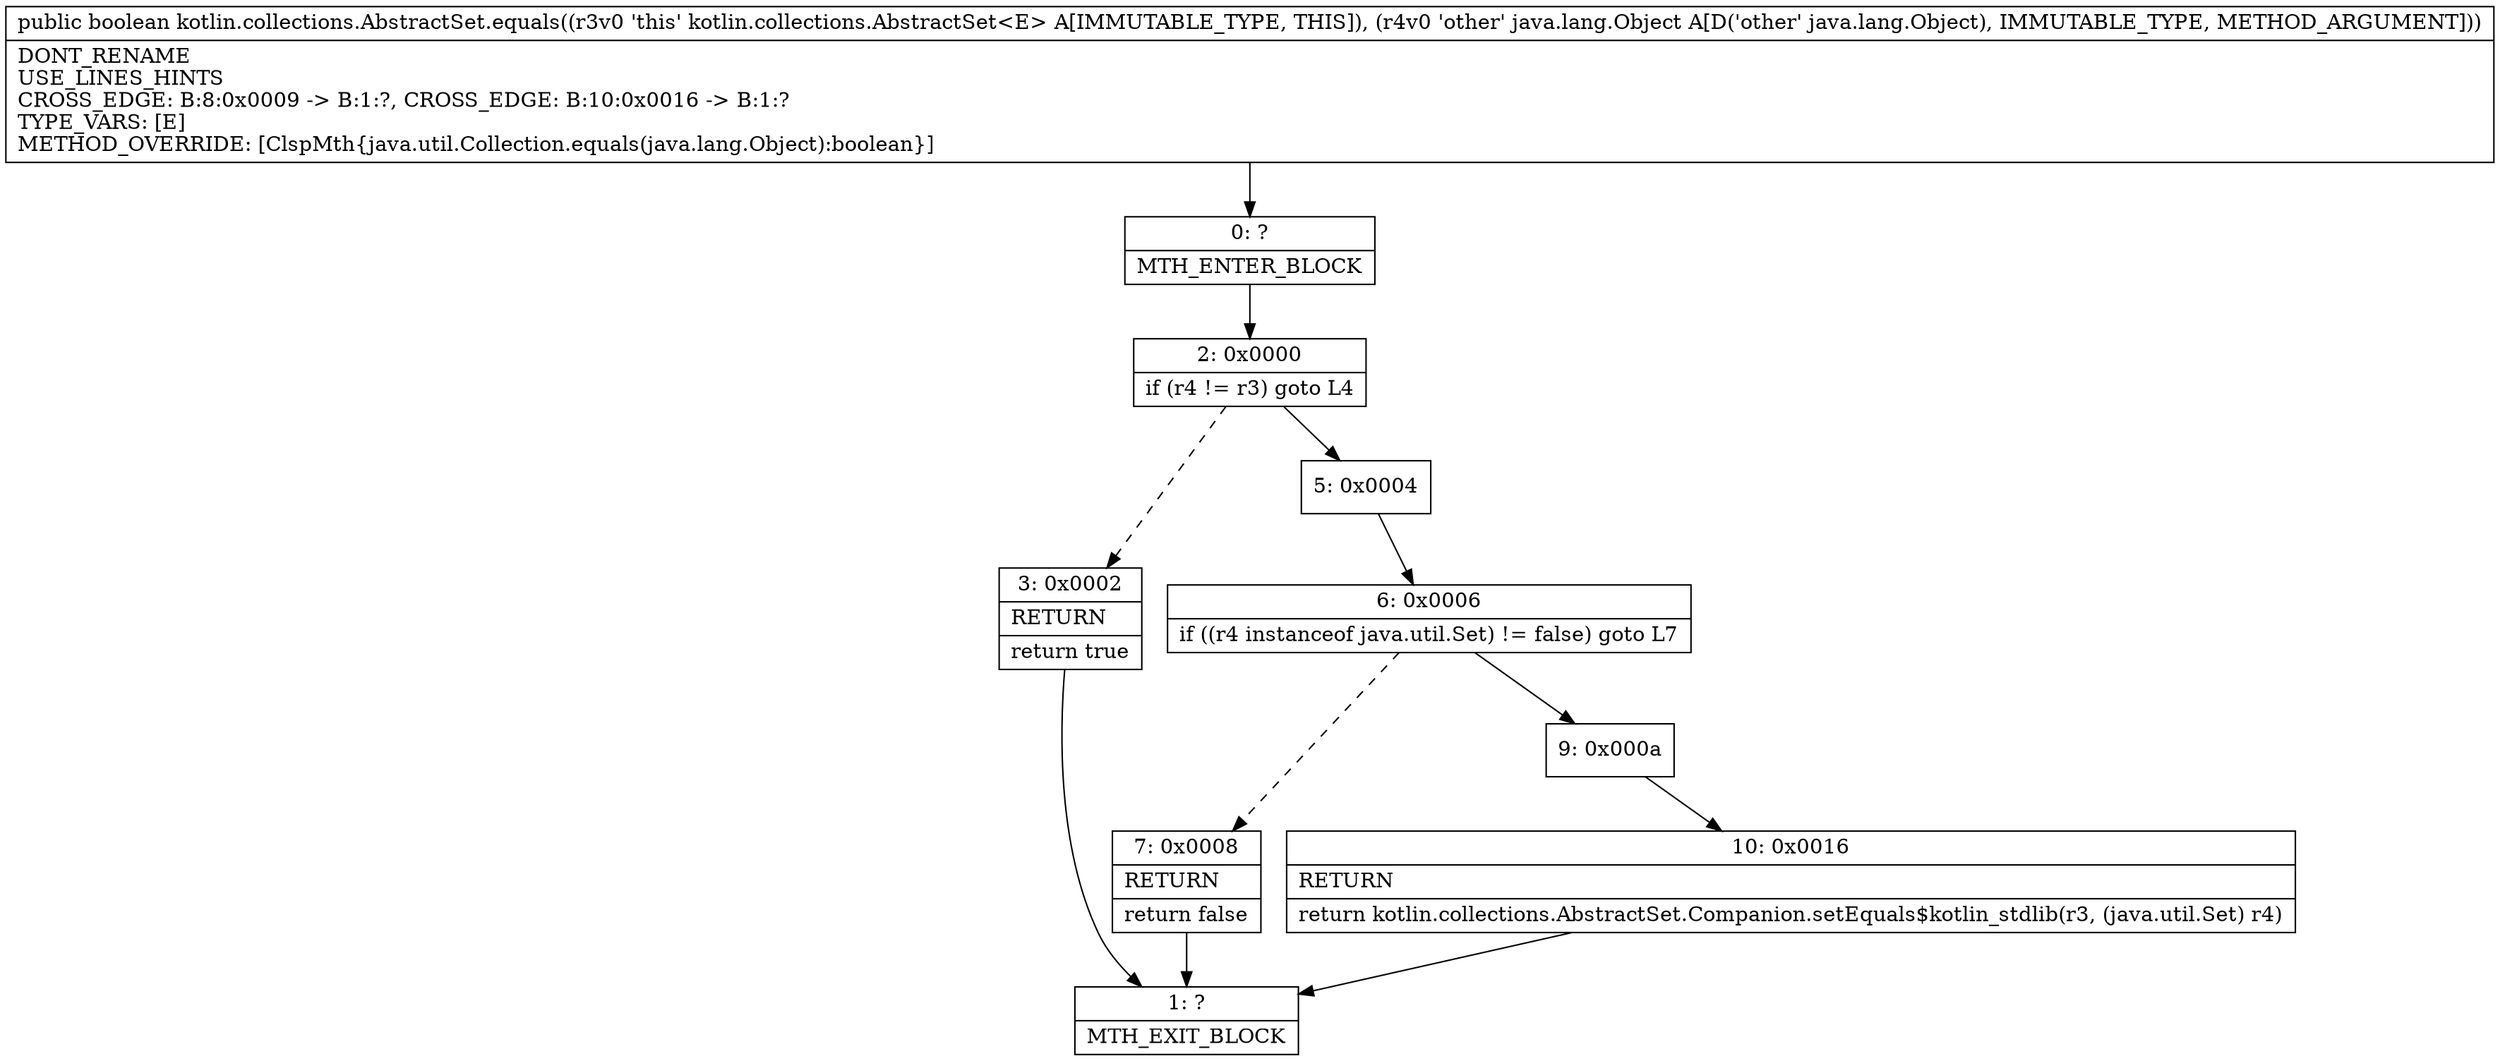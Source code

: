 digraph "CFG forkotlin.collections.AbstractSet.equals(Ljava\/lang\/Object;)Z" {
Node_0 [shape=record,label="{0\:\ ?|MTH_ENTER_BLOCK\l}"];
Node_2 [shape=record,label="{2\:\ 0x0000|if (r4 != r3) goto L4\l}"];
Node_3 [shape=record,label="{3\:\ 0x0002|RETURN\l|return true\l}"];
Node_1 [shape=record,label="{1\:\ ?|MTH_EXIT_BLOCK\l}"];
Node_5 [shape=record,label="{5\:\ 0x0004}"];
Node_6 [shape=record,label="{6\:\ 0x0006|if ((r4 instanceof java.util.Set) != false) goto L7\l}"];
Node_7 [shape=record,label="{7\:\ 0x0008|RETURN\l|return false\l}"];
Node_9 [shape=record,label="{9\:\ 0x000a}"];
Node_10 [shape=record,label="{10\:\ 0x0016|RETURN\l|return kotlin.collections.AbstractSet.Companion.setEquals$kotlin_stdlib(r3, (java.util.Set) r4)\l}"];
MethodNode[shape=record,label="{public boolean kotlin.collections.AbstractSet.equals((r3v0 'this' kotlin.collections.AbstractSet\<E\> A[IMMUTABLE_TYPE, THIS]), (r4v0 'other' java.lang.Object A[D('other' java.lang.Object), IMMUTABLE_TYPE, METHOD_ARGUMENT]))  | DONT_RENAME\lUSE_LINES_HINTS\lCROSS_EDGE: B:8:0x0009 \-\> B:1:?, CROSS_EDGE: B:10:0x0016 \-\> B:1:?\lTYPE_VARS: [E]\lMETHOD_OVERRIDE: [ClspMth\{java.util.Collection.equals(java.lang.Object):boolean\}]\l}"];
MethodNode -> Node_0;Node_0 -> Node_2;
Node_2 -> Node_3[style=dashed];
Node_2 -> Node_5;
Node_3 -> Node_1;
Node_5 -> Node_6;
Node_6 -> Node_7[style=dashed];
Node_6 -> Node_9;
Node_7 -> Node_1;
Node_9 -> Node_10;
Node_10 -> Node_1;
}

